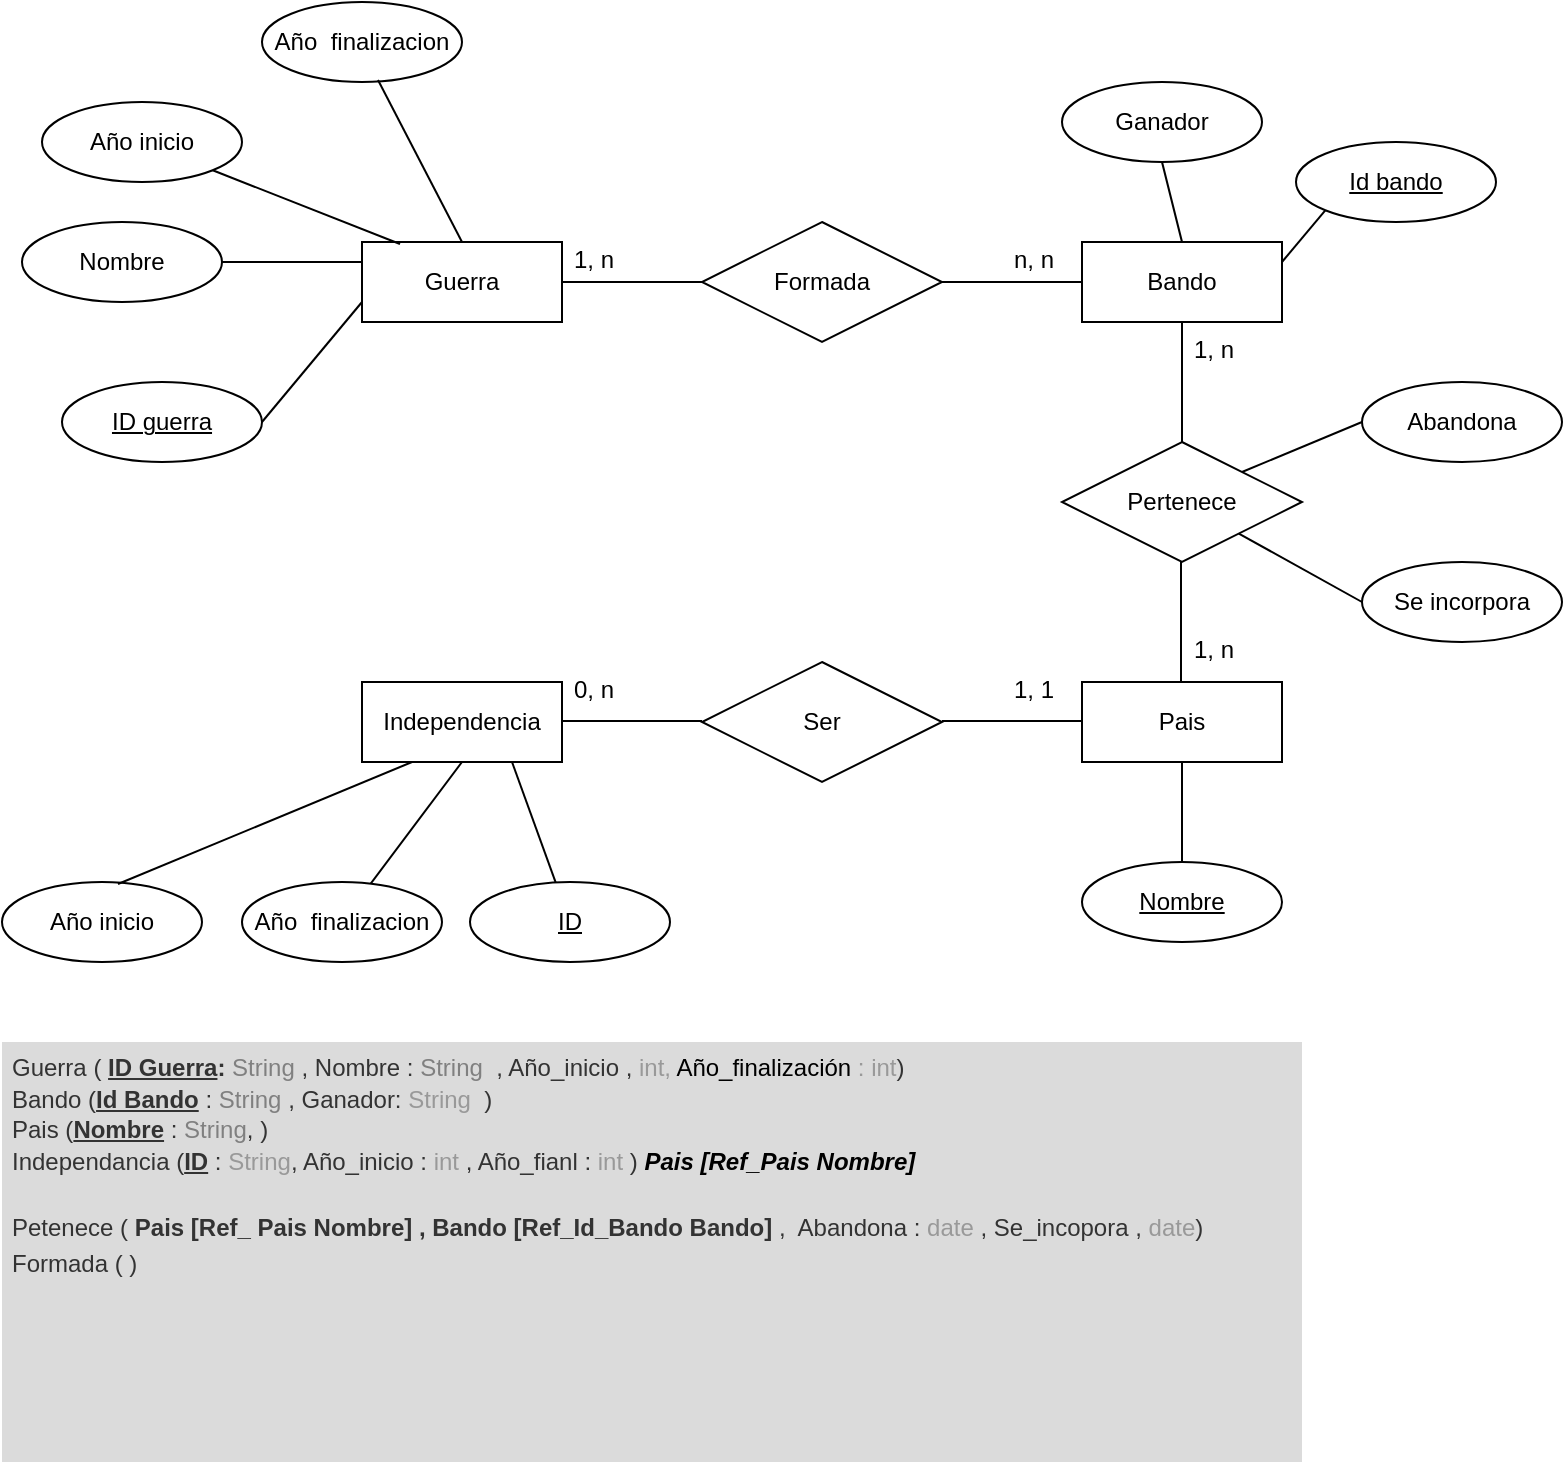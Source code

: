 <mxfile version="22.0.4" type="github">
  <diagram name="Página-1" id="gQ8KJBxwYr7MsjFpWVNr">
    <mxGraphModel dx="1386" dy="751" grid="1" gridSize="10" guides="1" tooltips="1" connect="1" arrows="1" fold="1" page="1" pageScale="1" pageWidth="827" pageHeight="1169" math="0" shadow="0">
      <root>
        <mxCell id="0" />
        <mxCell id="1" parent="0" />
        <mxCell id="Mv-20z191rOxumVOD1xC-1" value="Guerra" style="whiteSpace=wrap;html=1;align=center;" parent="1" vertex="1">
          <mxGeometry x="260" y="150" width="100" height="40" as="geometry" />
        </mxCell>
        <mxCell id="Mv-20z191rOxumVOD1xC-2" value="Pais" style="whiteSpace=wrap;html=1;align=center;" parent="1" vertex="1">
          <mxGeometry x="620" y="370" width="100" height="40" as="geometry" />
        </mxCell>
        <mxCell id="Mv-20z191rOxumVOD1xC-3" value="Bando" style="whiteSpace=wrap;html=1;align=center;" parent="1" vertex="1">
          <mxGeometry x="620" y="150" width="100" height="40" as="geometry" />
        </mxCell>
        <mxCell id="Mv-20z191rOxumVOD1xC-4" value="Año inicio" style="ellipse;whiteSpace=wrap;html=1;align=center;" parent="1" vertex="1">
          <mxGeometry x="100" y="80" width="100" height="40" as="geometry" />
        </mxCell>
        <mxCell id="Mv-20z191rOxumVOD1xC-5" value="Año&amp;nbsp; finalizacion" style="ellipse;whiteSpace=wrap;html=1;align=center;" parent="1" vertex="1">
          <mxGeometry x="210" y="30" width="100" height="40" as="geometry" />
        </mxCell>
        <mxCell id="Mv-20z191rOxumVOD1xC-6" value="Nombre" style="ellipse;whiteSpace=wrap;html=1;align=center;" parent="1" vertex="1">
          <mxGeometry x="90" y="140" width="100" height="40" as="geometry" />
        </mxCell>
        <mxCell id="Mv-20z191rOxumVOD1xC-7" value="ID guerra" style="ellipse;whiteSpace=wrap;html=1;align=center;fontStyle=4;" parent="1" vertex="1">
          <mxGeometry x="110" y="220" width="100" height="40" as="geometry" />
        </mxCell>
        <mxCell id="Mv-20z191rOxumVOD1xC-9" value="Nombre" style="ellipse;whiteSpace=wrap;html=1;align=center;fontStyle=4;" parent="1" vertex="1">
          <mxGeometry x="620" y="460" width="100" height="40" as="geometry" />
        </mxCell>
        <mxCell id="Mv-20z191rOxumVOD1xC-10" value="Formada" style="shape=rhombus;perimeter=rhombusPerimeter;whiteSpace=wrap;html=1;align=center;" parent="1" vertex="1">
          <mxGeometry x="430" y="140" width="120" height="60" as="geometry" />
        </mxCell>
        <mxCell id="Mv-20z191rOxumVOD1xC-11" value="" style="endArrow=none;html=1;rounded=0;exitX=1;exitY=0.5;exitDx=0;exitDy=0;entryX=0;entryY=0.5;entryDx=0;entryDy=0;" parent="1" source="Mv-20z191rOxumVOD1xC-1" target="Mv-20z191rOxumVOD1xC-10" edge="1">
          <mxGeometry relative="1" as="geometry">
            <mxPoint x="330" y="390" as="sourcePoint" />
            <mxPoint x="490" y="390" as="targetPoint" />
          </mxGeometry>
        </mxCell>
        <mxCell id="Mv-20z191rOxumVOD1xC-12" value="" style="endArrow=none;html=1;rounded=0;exitX=1;exitY=0.5;exitDx=0;exitDy=0;entryX=0;entryY=0.5;entryDx=0;entryDy=0;" parent="1" edge="1">
          <mxGeometry relative="1" as="geometry">
            <mxPoint x="550" y="170" as="sourcePoint" />
            <mxPoint x="620" y="170" as="targetPoint" />
          </mxGeometry>
        </mxCell>
        <mxCell id="Mv-20z191rOxumVOD1xC-13" value="Ganador" style="ellipse;whiteSpace=wrap;html=1;align=center;" parent="1" vertex="1">
          <mxGeometry x="610" y="70" width="100" height="40" as="geometry" />
        </mxCell>
        <mxCell id="Mv-20z191rOxumVOD1xC-14" value="Pertenece" style="shape=rhombus;perimeter=rhombusPerimeter;whiteSpace=wrap;html=1;align=center;" parent="1" vertex="1">
          <mxGeometry x="610" y="250" width="120" height="60" as="geometry" />
        </mxCell>
        <mxCell id="Mv-20z191rOxumVOD1xC-15" value="" style="endArrow=none;html=1;rounded=0;entryX=0.5;entryY=1;entryDx=0;entryDy=0;" parent="1" source="Mv-20z191rOxumVOD1xC-14" target="Mv-20z191rOxumVOD1xC-3" edge="1">
          <mxGeometry relative="1" as="geometry">
            <mxPoint x="330" y="390" as="sourcePoint" />
            <mxPoint x="490" y="390" as="targetPoint" />
          </mxGeometry>
        </mxCell>
        <mxCell id="Mv-20z191rOxumVOD1xC-16" value="" style="endArrow=none;html=1;rounded=0;entryX=0.5;entryY=1;entryDx=0;entryDy=0;" parent="1" edge="1">
          <mxGeometry relative="1" as="geometry">
            <mxPoint x="669.5" y="370" as="sourcePoint" />
            <mxPoint x="669.5" y="310" as="targetPoint" />
          </mxGeometry>
        </mxCell>
        <mxCell id="Mv-20z191rOxumVOD1xC-17" value="" style="endArrow=none;html=1;rounded=0;entryX=0.5;entryY=1;entryDx=0;entryDy=0;exitX=0.5;exitY=0;exitDx=0;exitDy=0;" parent="1" source="Mv-20z191rOxumVOD1xC-3" target="Mv-20z191rOxumVOD1xC-13" edge="1">
          <mxGeometry relative="1" as="geometry">
            <mxPoint x="330" y="390" as="sourcePoint" />
            <mxPoint x="490" y="390" as="targetPoint" />
          </mxGeometry>
        </mxCell>
        <mxCell id="Mv-20z191rOxumVOD1xC-18" value="Independencia" style="whiteSpace=wrap;html=1;align=center;" parent="1" vertex="1">
          <mxGeometry x="260" y="370" width="100" height="40" as="geometry" />
        </mxCell>
        <mxCell id="Mv-20z191rOxumVOD1xC-19" value="" style="endArrow=none;html=1;rounded=0;" parent="1" edge="1">
          <mxGeometry relative="1" as="geometry">
            <mxPoint x="360" y="389.5" as="sourcePoint" />
            <mxPoint x="430" y="389.5" as="targetPoint" />
          </mxGeometry>
        </mxCell>
        <mxCell id="Mv-20z191rOxumVOD1xC-20" value="Ser" style="shape=rhombus;perimeter=rhombusPerimeter;whiteSpace=wrap;html=1;align=center;" parent="1" vertex="1">
          <mxGeometry x="430" y="360" width="120" height="60" as="geometry" />
        </mxCell>
        <mxCell id="Mv-20z191rOxumVOD1xC-22" value="" style="endArrow=none;html=1;rounded=0;" parent="1" edge="1">
          <mxGeometry relative="1" as="geometry">
            <mxPoint x="550" y="389.5" as="sourcePoint" />
            <mxPoint x="620" y="389.5" as="targetPoint" />
          </mxGeometry>
        </mxCell>
        <mxCell id="Mv-20z191rOxumVOD1xC-23" value="Año inicio" style="ellipse;whiteSpace=wrap;html=1;align=center;" parent="1" vertex="1">
          <mxGeometry x="80" y="470" width="100" height="40" as="geometry" />
        </mxCell>
        <mxCell id="Mv-20z191rOxumVOD1xC-24" value="Año&amp;nbsp; finalizacion" style="ellipse;whiteSpace=wrap;html=1;align=center;" parent="1" vertex="1">
          <mxGeometry x="200" y="470" width="100" height="40" as="geometry" />
        </mxCell>
        <mxCell id="Mv-20z191rOxumVOD1xC-25" value="" style="endArrow=none;html=1;rounded=0;entryX=0.25;entryY=1;entryDx=0;entryDy=0;exitX=0.58;exitY=0.025;exitDx=0;exitDy=0;exitPerimeter=0;" parent="1" source="Mv-20z191rOxumVOD1xC-23" target="Mv-20z191rOxumVOD1xC-18" edge="1">
          <mxGeometry relative="1" as="geometry">
            <mxPoint x="210" y="480" as="sourcePoint" />
            <mxPoint x="280" y="480" as="targetPoint" />
          </mxGeometry>
        </mxCell>
        <mxCell id="Mv-20z191rOxumVOD1xC-26" value="" style="endArrow=none;html=1;rounded=0;entryX=0.5;entryY=1;entryDx=0;entryDy=0;" parent="1" source="Mv-20z191rOxumVOD1xC-24" target="Mv-20z191rOxumVOD1xC-18" edge="1">
          <mxGeometry relative="1" as="geometry">
            <mxPoint x="228" y="491" as="sourcePoint" />
            <mxPoint x="295" y="420" as="targetPoint" />
          </mxGeometry>
        </mxCell>
        <mxCell id="Mv-20z191rOxumVOD1xC-27" value="" style="endArrow=none;html=1;rounded=0;entryX=0.5;entryY=1;entryDx=0;entryDy=0;exitX=0.5;exitY=0;exitDx=0;exitDy=0;" parent="1" source="Mv-20z191rOxumVOD1xC-9" target="Mv-20z191rOxumVOD1xC-2" edge="1">
          <mxGeometry relative="1" as="geometry">
            <mxPoint x="330" y="270" as="sourcePoint" />
            <mxPoint x="490" y="270" as="targetPoint" />
          </mxGeometry>
        </mxCell>
        <mxCell id="Mv-20z191rOxumVOD1xC-28" value="ID" style="ellipse;whiteSpace=wrap;html=1;align=center;fontStyle=4;" parent="1" vertex="1">
          <mxGeometry x="314" y="470" width="100" height="40" as="geometry" />
        </mxCell>
        <mxCell id="Mv-20z191rOxumVOD1xC-29" value="" style="endArrow=none;html=1;rounded=0;entryX=0.75;entryY=1;entryDx=0;entryDy=0;" parent="1" source="Mv-20z191rOxumVOD1xC-28" target="Mv-20z191rOxumVOD1xC-18" edge="1">
          <mxGeometry relative="1" as="geometry">
            <mxPoint x="274" y="481" as="sourcePoint" />
            <mxPoint x="320" y="420" as="targetPoint" />
          </mxGeometry>
        </mxCell>
        <mxCell id="Mv-20z191rOxumVOD1xC-30" value="Abandona" style="ellipse;whiteSpace=wrap;html=1;align=center;" parent="1" vertex="1">
          <mxGeometry x="760" y="220" width="100" height="40" as="geometry" />
        </mxCell>
        <mxCell id="Mv-20z191rOxumVOD1xC-31" value="Se incorpora" style="ellipse;whiteSpace=wrap;html=1;align=center;" parent="1" vertex="1">
          <mxGeometry x="760" y="310" width="100" height="40" as="geometry" />
        </mxCell>
        <mxCell id="Mv-20z191rOxumVOD1xC-32" value="" style="endArrow=none;html=1;rounded=0;entryX=0;entryY=0.5;entryDx=0;entryDy=0;exitX=1;exitY=0;exitDx=0;exitDy=0;" parent="1" source="Mv-20z191rOxumVOD1xC-14" target="Mv-20z191rOxumVOD1xC-30" edge="1">
          <mxGeometry relative="1" as="geometry">
            <mxPoint x="330" y="270" as="sourcePoint" />
            <mxPoint x="490" y="270" as="targetPoint" />
          </mxGeometry>
        </mxCell>
        <mxCell id="Mv-20z191rOxumVOD1xC-33" value="" style="endArrow=none;html=1;rounded=0;entryX=0;entryY=0.5;entryDx=0;entryDy=0;" parent="1" source="Mv-20z191rOxumVOD1xC-14" target="Mv-20z191rOxumVOD1xC-31" edge="1">
          <mxGeometry relative="1" as="geometry">
            <mxPoint x="330" y="270" as="sourcePoint" />
            <mxPoint x="490" y="270" as="targetPoint" />
          </mxGeometry>
        </mxCell>
        <mxCell id="Mv-20z191rOxumVOD1xC-34" value="" style="endArrow=none;html=1;rounded=0;exitX=0.58;exitY=0.975;exitDx=0;exitDy=0;exitPerimeter=0;entryX=0.5;entryY=0;entryDx=0;entryDy=0;" parent="1" source="Mv-20z191rOxumVOD1xC-5" target="Mv-20z191rOxumVOD1xC-1" edge="1">
          <mxGeometry relative="1" as="geometry">
            <mxPoint x="330" y="270" as="sourcePoint" />
            <mxPoint x="490" y="270" as="targetPoint" />
          </mxGeometry>
        </mxCell>
        <mxCell id="Mv-20z191rOxumVOD1xC-35" value="" style="endArrow=none;html=1;rounded=0;exitX=1;exitY=1;exitDx=0;exitDy=0;entryX=0.19;entryY=0.025;entryDx=0;entryDy=0;entryPerimeter=0;" parent="1" source="Mv-20z191rOxumVOD1xC-4" target="Mv-20z191rOxumVOD1xC-1" edge="1">
          <mxGeometry relative="1" as="geometry">
            <mxPoint x="330" y="270" as="sourcePoint" />
            <mxPoint x="490" y="270" as="targetPoint" />
          </mxGeometry>
        </mxCell>
        <mxCell id="Mv-20z191rOxumVOD1xC-36" value="" style="endArrow=none;html=1;rounded=0;exitX=1;exitY=0.5;exitDx=0;exitDy=0;entryX=0;entryY=0.25;entryDx=0;entryDy=0;" parent="1" source="Mv-20z191rOxumVOD1xC-6" target="Mv-20z191rOxumVOD1xC-1" edge="1">
          <mxGeometry relative="1" as="geometry">
            <mxPoint x="330" y="270" as="sourcePoint" />
            <mxPoint x="490" y="270" as="targetPoint" />
          </mxGeometry>
        </mxCell>
        <mxCell id="Mv-20z191rOxumVOD1xC-37" value="" style="endArrow=none;html=1;rounded=0;exitX=1;exitY=0.5;exitDx=0;exitDy=0;entryX=0;entryY=0.75;entryDx=0;entryDy=0;" parent="1" source="Mv-20z191rOxumVOD1xC-7" target="Mv-20z191rOxumVOD1xC-1" edge="1">
          <mxGeometry relative="1" as="geometry">
            <mxPoint x="330" y="270" as="sourcePoint" />
            <mxPoint x="490" y="270" as="targetPoint" />
          </mxGeometry>
        </mxCell>
        <mxCell id="Mv-20z191rOxumVOD1xC-38" value="Id bando" style="ellipse;whiteSpace=wrap;html=1;align=center;fontStyle=4;" parent="1" vertex="1">
          <mxGeometry x="727" y="100" width="100" height="40" as="geometry" />
        </mxCell>
        <mxCell id="Mv-20z191rOxumVOD1xC-40" value="" style="endArrow=none;html=1;rounded=0;entryX=0;entryY=1;entryDx=0;entryDy=0;exitX=1;exitY=0.25;exitDx=0;exitDy=0;" parent="1" source="Mv-20z191rOxumVOD1xC-3" target="Mv-20z191rOxumVOD1xC-38" edge="1">
          <mxGeometry relative="1" as="geometry">
            <mxPoint x="330" y="270" as="sourcePoint" />
            <mxPoint x="490" y="270" as="targetPoint" />
          </mxGeometry>
        </mxCell>
        <mxCell id="Mv-20z191rOxumVOD1xC-41" value="n, n" style="text;strokeColor=none;fillColor=none;spacingLeft=4;spacingRight=4;overflow=hidden;rotatable=0;points=[[0,0.5],[1,0.5]];portConstraint=eastwest;fontSize=12;whiteSpace=wrap;html=1;" parent="1" vertex="1">
          <mxGeometry x="580" y="145" width="40" height="30" as="geometry" />
        </mxCell>
        <mxCell id="Mv-20z191rOxumVOD1xC-42" value="1, n" style="text;strokeColor=none;fillColor=none;spacingLeft=4;spacingRight=4;overflow=hidden;rotatable=0;points=[[0,0.5],[1,0.5]];portConstraint=eastwest;fontSize=12;whiteSpace=wrap;html=1;" parent="1" vertex="1">
          <mxGeometry x="360" y="145" width="40" height="30" as="geometry" />
        </mxCell>
        <mxCell id="Mv-20z191rOxumVOD1xC-43" value="1, n" style="text;strokeColor=none;fillColor=none;spacingLeft=4;spacingRight=4;overflow=hidden;rotatable=0;points=[[0,0.5],[1,0.5]];portConstraint=eastwest;fontSize=12;whiteSpace=wrap;html=1;" parent="1" vertex="1">
          <mxGeometry x="670" y="340" width="40" height="30" as="geometry" />
        </mxCell>
        <mxCell id="Mv-20z191rOxumVOD1xC-44" value="1, n" style="text;strokeColor=none;fillColor=none;spacingLeft=4;spacingRight=4;overflow=hidden;rotatable=0;points=[[0,0.5],[1,0.5]];portConstraint=eastwest;fontSize=12;whiteSpace=wrap;html=1;" parent="1" vertex="1">
          <mxGeometry x="670" y="190" width="40" height="30" as="geometry" />
        </mxCell>
        <mxCell id="Mv-20z191rOxumVOD1xC-45" value="0, n" style="text;strokeColor=none;fillColor=none;spacingLeft=4;spacingRight=4;overflow=hidden;rotatable=0;points=[[0,0.5],[1,0.5]];portConstraint=eastwest;fontSize=12;whiteSpace=wrap;html=1;" parent="1" vertex="1">
          <mxGeometry x="360" y="360" width="40" height="30" as="geometry" />
        </mxCell>
        <mxCell id="Mv-20z191rOxumVOD1xC-46" value="1, 1" style="text;strokeColor=none;fillColor=none;spacingLeft=4;spacingRight=4;overflow=hidden;rotatable=0;points=[[0,0.5],[1,0.5]];portConstraint=eastwest;fontSize=12;whiteSpace=wrap;html=1;" parent="1" vertex="1">
          <mxGeometry x="580" y="360" width="40" height="30" as="geometry" />
        </mxCell>
        <mxCell id="37LDoiZsUYdcDWSLBbiL-1" value="&lt;h1 style=&quot;line-height: 150%;&quot;&gt;&lt;div style=&quot;border-color: var(--border-color); font-size: 12px; line-height: 130%;&quot;&gt;&lt;font style=&quot;border-color: var(--border-color);&quot;&gt;&lt;span style=&quot;border-color: var(--border-color);&quot;&gt;&lt;span style=&quot;border-color: var(--border-color); font-weight: 400;&quot;&gt;Guerra&lt;/span&gt;&lt;span style=&quot;border-color: var(--border-color);&quot;&gt;&lt;span style=&quot;font-weight: 400;&quot;&gt; ( &lt;/span&gt;&lt;u style=&quot;&quot;&gt;ID Guerra&lt;/u&gt;&lt;/span&gt;&lt;span style=&quot;border-color: var(--border-color);&quot;&gt;:&lt;/span&gt;&lt;font style=&quot;font-weight: 400; border-color: var(--border-color);&quot; color=&quot;#808080&quot;&gt;&amp;nbsp;String&lt;/font&gt;&lt;span style=&quot;font-weight: 400;&quot;&gt;&amp;nbsp;, Nombre : &lt;font color=&quot;#808080&quot;&gt;String&lt;/font&gt;&lt;/span&gt;&lt;span style=&quot;font-weight: 400;&quot;&gt;&amp;nbsp; , Año_inicio ,&lt;/span&gt;&lt;font style=&quot;font-weight: 400;&quot; color=&quot;#999999&quot;&gt; int, &lt;/font&gt;&lt;font color=&quot;#000000&quot; style=&quot;font-weight: 400;&quot;&gt;Año_finalización&lt;/font&gt;&lt;font style=&quot;font-weight: 400;&quot; color=&quot;#999999&quot;&gt; : int&lt;/font&gt;&lt;span style=&quot;font-weight: 400;&quot;&gt;)&lt;/span&gt;&lt;br&gt;&lt;/span&gt;&lt;/font&gt;&lt;/div&gt;&lt;div style=&quot;border-color: var(--border-color); font-size: 12px; line-height: 130%;&quot;&gt;&lt;font style=&quot;border-color: var(--border-color);&quot;&gt;&lt;span style=&quot;border-color: var(--border-color);&quot;&gt;&lt;span style=&quot;border-color: var(--border-color);&quot;&gt;&lt;span style=&quot;font-weight: 400;&quot;&gt;Bando (&lt;/span&gt;&lt;u&gt;Id Bando&lt;/u&gt;&lt;/span&gt;&lt;span style=&quot;font-weight: 400; border-color: var(--border-color);&quot;&gt;&amp;nbsp;&lt;/span&gt;&lt;span style=&quot;font-weight: 400; border-color: var(--border-color);&quot;&gt;:&amp;nbsp;&lt;/span&gt;&lt;font style=&quot;font-weight: 400; border-color: var(--border-color);&quot; color=&quot;#808080&quot;&gt;String&lt;/font&gt;&lt;span style=&quot;font-weight: 400; border-color: var(--border-color);&quot;&gt;&amp;nbsp;, Ganador: &lt;font color=&quot;#999999&quot;&gt;String&lt;/font&gt;&amp;nbsp; &lt;/span&gt;&lt;span style=&quot;border-color: var(--border-color);&quot;&gt;&lt;span style=&quot;font-weight: 400;&quot;&gt;)&amp;nbsp;&lt;/span&gt;&lt;/span&gt;&lt;/span&gt;&lt;/font&gt;&lt;/div&gt;&lt;div style=&quot;border-color: var(--border-color); font-size: 12px; line-height: 130%;&quot;&gt;&lt;font style=&quot;border-color: var(--border-color);&quot;&gt;&lt;span style=&quot;border-color: var(--border-color);&quot;&gt;&lt;span style=&quot;font-weight: 400;&quot;&gt;Pais (&lt;/span&gt;&lt;u&gt;Nombre&lt;/u&gt;&lt;/span&gt;&lt;span style=&quot;font-weight: 400;&quot;&gt;&amp;nbsp;:&amp;nbsp;&lt;/span&gt;&lt;font style=&quot;font-weight: 400; border-color: var(--border-color);&quot; color=&quot;#808080&quot;&gt;String&lt;/font&gt;&lt;b style=&quot;font-weight: 400; border-color: var(--border-color);&quot;&gt;,&lt;/b&gt;&lt;span style=&quot;font-weight: 400;&quot;&gt;&amp;nbsp;&lt;/span&gt;&lt;span style=&quot;font-weight: 400;&quot;&gt;)&amp;nbsp;&lt;/span&gt;&lt;/font&gt;&lt;/div&gt;&lt;div style=&quot;border-color: var(--border-color); font-size: 12px; line-height: 130%;&quot;&gt;&lt;span style=&quot;background-color: initial; font-weight: 400; border-color: var(--border-color);&quot;&gt;Independancia (&lt;/span&gt;&lt;span style=&quot;background-color: initial; border-color: var(--border-color);&quot;&gt;&lt;u&gt;ID&lt;/u&gt;&lt;/span&gt;&lt;span style=&quot;background-color: initial; font-weight: 400; border-color: var(--border-color);&quot;&gt; :&lt;font color=&quot;#999999&quot;&gt; String&lt;/font&gt;, Año_inicio :&lt;font color=&quot;#999999&quot;&gt; int &lt;/font&gt;, Año_fianl :&lt;font color=&quot;#999999&quot;&gt; int &lt;/font&gt;&lt;/span&gt;&lt;span style=&quot;background-color: initial;&quot;&gt;&lt;span style=&quot;font-weight: 400;&quot;&gt;)&lt;/span&gt;&lt;i style=&quot;&quot;&gt; &lt;font style=&quot;&quot; color=&quot;#000000&quot;&gt;Pais [Ref_Pais Nombre]&amp;nbsp;&lt;/font&gt;&lt;/i&gt;&lt;/span&gt;&lt;br&gt;&lt;/div&gt;&lt;div style=&quot;border-color: var(--border-color); font-size: 12px; line-height: 130%;&quot;&gt;&lt;span style=&quot;background-color: initial; font-weight: 400;&quot;&gt;&lt;br&gt;&lt;/span&gt;&lt;/div&gt;&lt;div style=&quot;border-color: var(--border-color); font-weight: 400; font-size: 12px; line-height: 150%;&quot;&gt;&lt;/div&gt;&lt;i style=&quot;border-color: var(--border-color); font-size: 12px;&quot;&gt;&lt;div style=&quot;border-color: var(--border-color); font-style: normal; line-height: 150%;&quot;&gt;&lt;font style=&quot;border-color: var(--border-color);&quot;&gt;&lt;span style=&quot;border-color: var(--border-color); font-weight: 400;&quot;&gt;Petenece&lt;/span&gt;&lt;b style=&quot;font-weight: 400; border-color: var(--border-color);&quot;&gt;&amp;nbsp;(&lt;/b&gt;&lt;b style=&quot;font-weight: 400; border-color: var(--border-color);&quot;&gt;&amp;nbsp;&lt;/b&gt;&lt;b style=&quot;border-color: var(--border-color);&quot;&gt;Pais&lt;/b&gt;&lt;/font&gt;&lt;i style=&quot;font-weight: 400; background-color: initial; border-color: var(--border-color);&quot;&gt;&lt;b style=&quot;border-color: var(--border-color); font-style: normal;&quot;&gt;&amp;nbsp;[Ref_ Pais Nombre] , Bando [Ref_Id_Bando Bando]&lt;/b&gt;&lt;/i&gt;&lt;span style=&quot;font-weight: 400; background-color: initial;&quot;&gt;&amp;nbsp;,&amp;nbsp; Abandona : &lt;font color=&quot;#999999&quot;&gt;date&lt;/font&gt; , Se_incopora , &lt;font color=&quot;#999999&quot;&gt;date&lt;/font&gt;)&lt;/span&gt;&lt;/div&gt;&lt;div style=&quot;border-color: var(--border-color); font-style: normal; line-height: 150%;&quot;&gt;&lt;span style=&quot;font-weight: 400; background-color: initial;&quot;&gt;Formada ( )&amp;nbsp;&lt;/span&gt;&lt;/div&gt;&lt;/i&gt;&lt;/h1&gt;" style="text;html=1;strokeColor=none;fillColor=#dbdbdb;spacing=5;spacingTop=-20;whiteSpace=wrap;overflow=hidden;rounded=0;fontColor=#333333;" vertex="1" parent="1">
          <mxGeometry x="80" y="550" width="650" height="210" as="geometry" />
        </mxCell>
      </root>
    </mxGraphModel>
  </diagram>
</mxfile>
